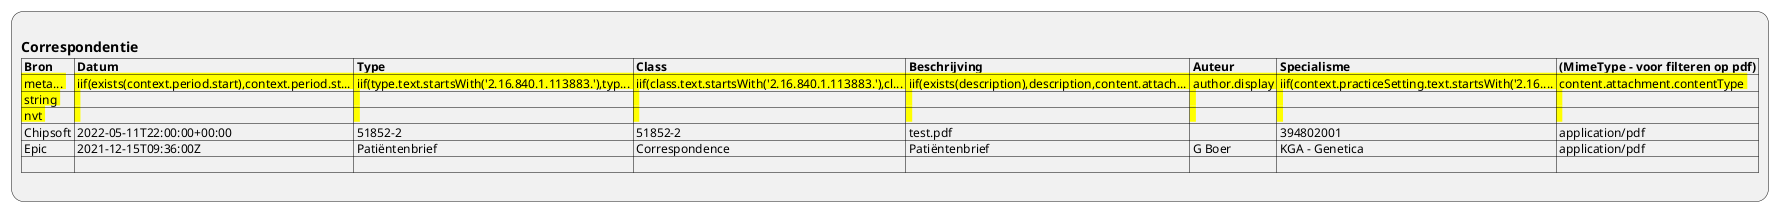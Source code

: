 @startuml ViewDefinition-DocumentReference
:
== Correspondentie
|= Bron |= Datum |= Type |= Class |= Beschrijving |= Auteur |= Specialisme |= (MimeType - voor filteren op pdf) |
|<back:yellow> meta... |<back:yellow> iif(exists(context.period.start),context.period.st... |<back:yellow> iif(type.text.startsWith('2.16.840.1.113883.'),typ... |<back:yellow> iif(class.text.startsWith('2.16.840.1.113883.'),cl... |<back:yellow> iif(exists(description),description,content.attach... |<back:yellow> author.display |<back:yellow> iif(context.practiceSetting.text.startsWith('2.16.... |<back:yellow> content.attachment.contentType |
|<back:yellow> string |<back:yellow>  |<back:yellow>  |<back:yellow>  |<back:yellow>  |<back:yellow>  |<back:yellow>  |<back:yellow>  |
|<back:yellow> nvt |<back:yellow>  |<back:yellow>  |<back:yellow>  |<back:yellow>  |<back:yellow>  |<back:yellow>  |<back:yellow>  |
| Chipsoft | 2022-05-11T22:00:00+00:00 | 51852-2 | 51852-2 | test.pdf |  | 394802001 | application/pdf |
| Epic | 2021-12-15T09:36:00Z | Patiëntenbrief | Correspondence | Patiëntenbrief | G Boer | KGA - Genetica | application/pdf |
| |
;
@enduml